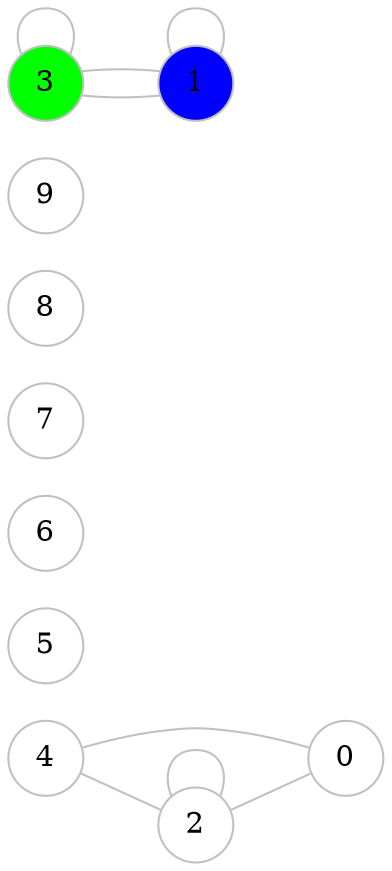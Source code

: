 graph MyGraf{ 
graph [rankdir = LR] 
node [shape = circle, style = filled, color = grey] 
node [fillcolor = White]
0 2 4 5 6 7 8 9  
node [fillcolor = Green]
3  
node [fillcolor = Blue]
1  
edge [color = grey] 
0 -- {} 
1 -- {1 3 } 
2 -- {0 2 } 
3 -- {1 3 } 
4 -- {0 2 } 
5 -- {} 
6 -- {} 
7 -- {} 
8 -- {} 
9 -- {} 
} 
